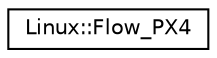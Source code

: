 digraph "Graphical Class Hierarchy"
{
 // INTERACTIVE_SVG=YES
  edge [fontname="Helvetica",fontsize="10",labelfontname="Helvetica",labelfontsize="10"];
  node [fontname="Helvetica",fontsize="10",shape=record];
  rankdir="LR";
  Node1 [label="Linux::Flow_PX4",height=0.2,width=0.4,color="black", fillcolor="white", style="filled",URL="$classLinux_1_1Flow__PX4.html"];
}
